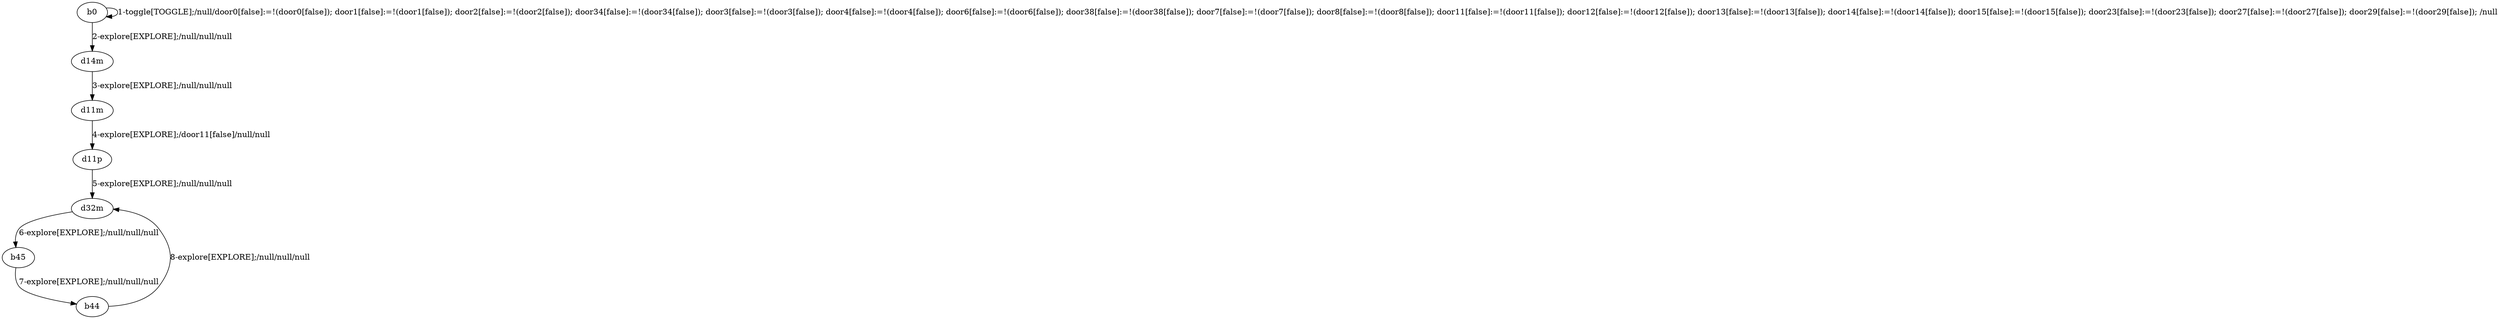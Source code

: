 # Total number of goals covered by this test: 3
# b44 --> d32m
# b45 --> b44
# d32m --> b45

digraph g {
"b0" -> "b0" [label = "1-toggle[TOGGLE];/null/door0[false]:=!(door0[false]); door1[false]:=!(door1[false]); door2[false]:=!(door2[false]); door34[false]:=!(door34[false]); door3[false]:=!(door3[false]); door4[false]:=!(door4[false]); door6[false]:=!(door6[false]); door38[false]:=!(door38[false]); door7[false]:=!(door7[false]); door8[false]:=!(door8[false]); door11[false]:=!(door11[false]); door12[false]:=!(door12[false]); door13[false]:=!(door13[false]); door14[false]:=!(door14[false]); door15[false]:=!(door15[false]); door23[false]:=!(door23[false]); door27[false]:=!(door27[false]); door29[false]:=!(door29[false]); /null"];
"b0" -> "d14m" [label = "2-explore[EXPLORE];/null/null/null"];
"d14m" -> "d11m" [label = "3-explore[EXPLORE];/null/null/null"];
"d11m" -> "d11p" [label = "4-explore[EXPLORE];/door11[false]/null/null"];
"d11p" -> "d32m" [label = "5-explore[EXPLORE];/null/null/null"];
"d32m" -> "b45" [label = "6-explore[EXPLORE];/null/null/null"];
"b45" -> "b44" [label = "7-explore[EXPLORE];/null/null/null"];
"b44" -> "d32m" [label = "8-explore[EXPLORE];/null/null/null"];
}
